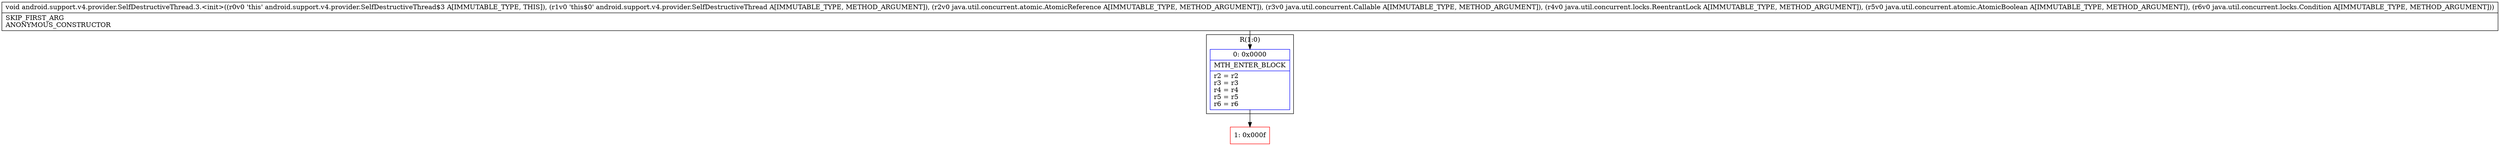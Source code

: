digraph "CFG forandroid.support.v4.provider.SelfDestructiveThread.3.\<init\>(Landroid\/support\/v4\/provider\/SelfDestructiveThread;Ljava\/util\/concurrent\/atomic\/AtomicReference;Ljava\/util\/concurrent\/Callable;Ljava\/util\/concurrent\/locks\/ReentrantLock;Ljava\/util\/concurrent\/atomic\/AtomicBoolean;Ljava\/util\/concurrent\/locks\/Condition;)V" {
subgraph cluster_Region_1744768226 {
label = "R(1:0)";
node [shape=record,color=blue];
Node_0 [shape=record,label="{0\:\ 0x0000|MTH_ENTER_BLOCK\l|r2 = r2\lr3 = r3\lr4 = r4\lr5 = r5\lr6 = r6\l}"];
}
Node_1 [shape=record,color=red,label="{1\:\ 0x000f}"];
MethodNode[shape=record,label="{void android.support.v4.provider.SelfDestructiveThread.3.\<init\>((r0v0 'this' android.support.v4.provider.SelfDestructiveThread$3 A[IMMUTABLE_TYPE, THIS]), (r1v0 'this$0' android.support.v4.provider.SelfDestructiveThread A[IMMUTABLE_TYPE, METHOD_ARGUMENT]), (r2v0 java.util.concurrent.atomic.AtomicReference A[IMMUTABLE_TYPE, METHOD_ARGUMENT]), (r3v0 java.util.concurrent.Callable A[IMMUTABLE_TYPE, METHOD_ARGUMENT]), (r4v0 java.util.concurrent.locks.ReentrantLock A[IMMUTABLE_TYPE, METHOD_ARGUMENT]), (r5v0 java.util.concurrent.atomic.AtomicBoolean A[IMMUTABLE_TYPE, METHOD_ARGUMENT]), (r6v0 java.util.concurrent.locks.Condition A[IMMUTABLE_TYPE, METHOD_ARGUMENT]))  | SKIP_FIRST_ARG\lANONYMOUS_CONSTRUCTOR\l}"];
MethodNode -> Node_0;
Node_0 -> Node_1;
}

